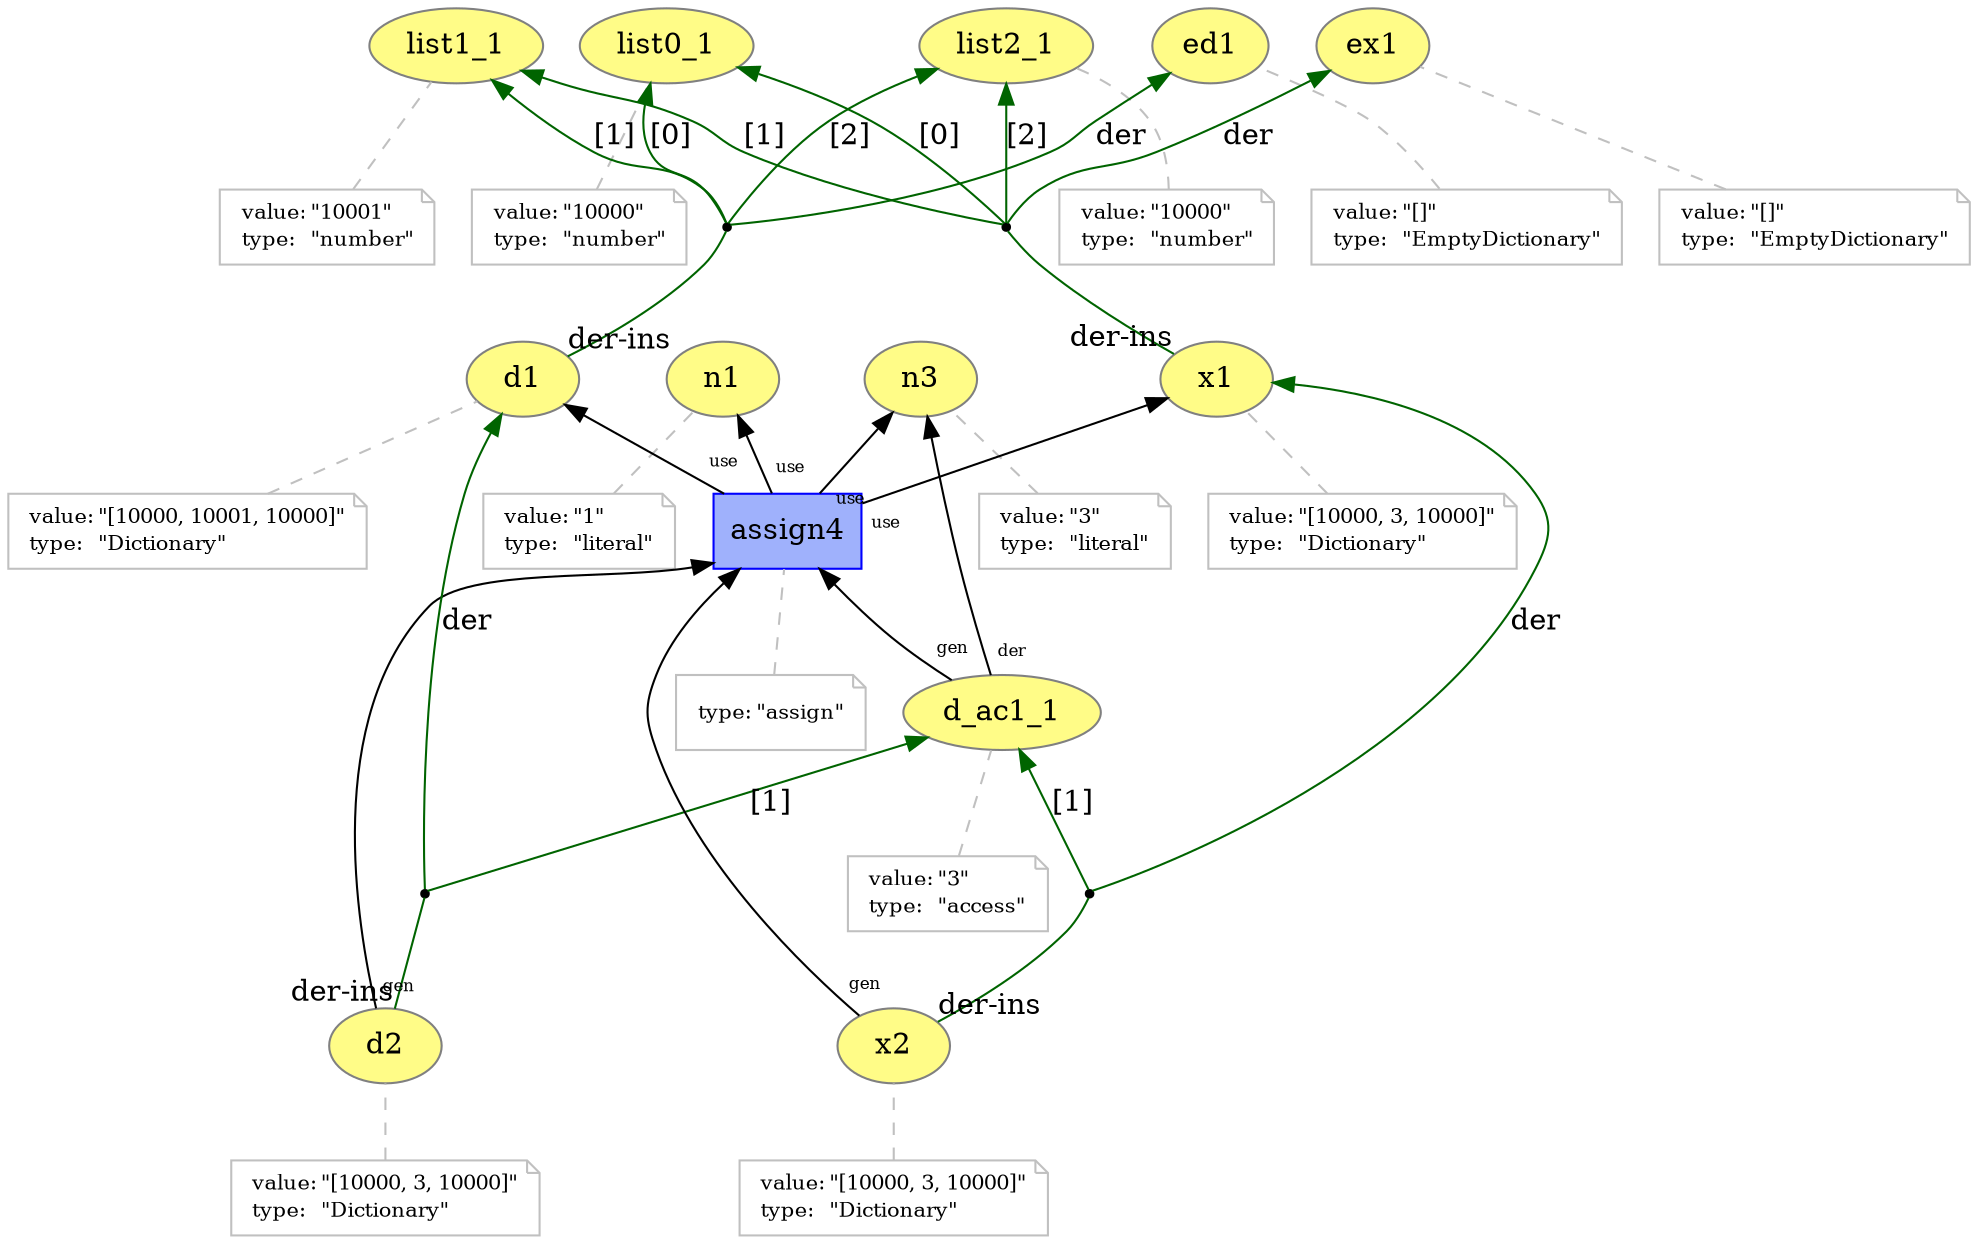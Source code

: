digraph "PROV" { size="16,12"; rankdir="BT";
"http://example.org/list0_1" [fillcolor="#FFFC87",color="#808080",style="filled",label="list0_1",URL="http://example.org/list0_1"]
"-attrs0" [color="gray",shape="note",fontsize="10",fontcolor="black",label=<<TABLE cellpadding="0" border="0">
	<TR>
	    <TD align="left">value:</TD>
	    <TD align="left">&quot;10000&quot;</TD>
	</TR>
	<TR>
	    <TD align="left">type:</TD>
	    <TD align="left">&quot;number&quot;</TD>
	</TR>
</TABLE>>]
"-attrs0" -> "http://example.org/list0_1" [color="gray",style="dashed",arrowhead="none"]
"http://example.org/list1_1" [fillcolor="#FFFC87",color="#808080",style="filled",label="list1_1",URL="http://example.org/list1_1"]
"-attrs1" [color="gray",shape="note",fontsize="10",fontcolor="black",label=<<TABLE cellpadding="0" border="0">
	<TR>
	    <TD align="left">value:</TD>
	    <TD align="left">&quot;10001&quot;</TD>
	</TR>
	<TR>
	    <TD align="left">type:</TD>
	    <TD align="left">&quot;number&quot;</TD>
	</TR>
</TABLE>>]
"-attrs1" -> "http://example.org/list1_1" [color="gray",style="dashed",arrowhead="none"]
"http://example.org/list2_1" [fillcolor="#FFFC87",color="#808080",style="filled",label="list2_1",URL="http://example.org/list2_1"]
"-attrs2" [color="gray",shape="note",fontsize="10",fontcolor="black",label=<<TABLE cellpadding="0" border="0">
	<TR>
	    <TD align="left">value:</TD>
	    <TD align="left">&quot;10000&quot;</TD>
	</TR>
	<TR>
	    <TD align="left">type:</TD>
	    <TD align="left">&quot;number&quot;</TD>
	</TR>
</TABLE>>]
"-attrs2" -> "http://example.org/list2_1" [color="gray",style="dashed",arrowhead="none"]
"http://example.org/ed1" [fillcolor="#FFFC87",color="#808080",style="filled",label="ed1",URL="http://example.org/ed1"]
"-attrs3" [color="gray",shape="note",fontsize="10",fontcolor="black",label=<<TABLE cellpadding="0" border="0">
	<TR>
	    <TD align="left">value:</TD>
	    <TD align="left">&quot;[]&quot;</TD>
	</TR>
	<TR>
	    <TD align="left">type:</TD>
	    <TD align="left">&quot;EmptyDictionary&quot;</TD>
	</TR>
</TABLE>>]
"-attrs3" -> "http://example.org/ed1" [color="gray",style="dashed",arrowhead="none"]
"http://example.org/d1" [fillcolor="#FFFC87",color="#808080",style="filled",label="d1",URL="http://example.org/d1"]
"-attrs4" [color="gray",shape="note",fontsize="10",fontcolor="black",label=<<TABLE cellpadding="0" border="0">
	<TR>
	    <TD align="left">value:</TD>
	    <TD align="left">&quot;[10000, 10001, 10000]&quot;</TD>
	</TR>
	<TR>
	    <TD align="left">type:</TD>
	    <TD align="left">&quot;Dictionary&quot;</TD>
	</TR>
</TABLE>>]
"-attrs4" -> "http://example.org/d1" [color="gray",style="dashed",arrowhead="none"]
"bn0" [shape="point",label=""]
"http://example.org/d1" -> "bn0" [arrowhead="none",taillabel="der-ins",color="darkgreen"]
"bn0" -> "http://example.org/ed1" [labelfontsize="8",labeldistance="1.5",color="darkgreen",labelangle="60.0",rotation="20",label="der"]
"bn0" -> "http://example.org/list0_1" [labelfontsize="8",labeldistance="1.5",color="darkgreen",labelangle="60.0",rotation="20",label="[0]"]
"bn0" -> "http://example.org/list1_1" [labelfontsize="8",labeldistance="1.5",color="darkgreen",labelangle="60.0",rotation="20",label="[1]"]
"bn0" -> "http://example.org/list2_1" [labelfontsize="8",labeldistance="1.5",color="darkgreen",labelangle="60.0",rotation="20",label="[2]"]
"http://example.org/ex1" [fillcolor="#FFFC87",color="#808080",style="filled",label="ex1",URL="http://example.org/ex1"]
"-attrs5" [color="gray",shape="note",fontsize="10",fontcolor="black",label=<<TABLE cellpadding="0" border="0">
	<TR>
	    <TD align="left">value:</TD>
	    <TD align="left">&quot;[]&quot;</TD>
	</TR>
	<TR>
	    <TD align="left">type:</TD>
	    <TD align="left">&quot;EmptyDictionary&quot;</TD>
	</TR>
</TABLE>>]
"-attrs5" -> "http://example.org/ex1" [color="gray",style="dashed",arrowhead="none"]
"http://example.org/x1" [fillcolor="#FFFC87",color="#808080",style="filled",label="x1",URL="http://example.org/x1"]
"-attrs6" [color="gray",shape="note",fontsize="10",fontcolor="black",label=<<TABLE cellpadding="0" border="0">
	<TR>
	    <TD align="left">value:</TD>
	    <TD align="left">&quot;[10000, 3, 10000]&quot;</TD>
	</TR>
	<TR>
	    <TD align="left">type:</TD>
	    <TD align="left">&quot;Dictionary&quot;</TD>
	</TR>
</TABLE>>]
"-attrs6" -> "http://example.org/x1" [color="gray",style="dashed",arrowhead="none"]
"bn1" [shape="point",label=""]
"http://example.org/x1" -> "bn1" [arrowhead="none",taillabel="der-ins",color="darkgreen"]
"bn1" -> "http://example.org/ex1" [labelfontsize="8",labeldistance="1.5",color="darkgreen",labelangle="60.0",rotation="20",label="der"]
"bn1" -> "http://example.org/list0_1" [labelfontsize="8",labeldistance="1.5",color="darkgreen",labelangle="60.0",rotation="20",label="[0]"]
"bn1" -> "http://example.org/list1_1" [labelfontsize="8",labeldistance="1.5",color="darkgreen",labelangle="60.0",rotation="20",label="[1]"]
"bn1" -> "http://example.org/list2_1" [labelfontsize="8",labeldistance="1.5",color="darkgreen",labelangle="60.0",rotation="20",label="[2]"]
"http://example.org/n1" [fillcolor="#FFFC87",color="#808080",style="filled",label="n1",URL="http://example.org/n1"]
"-attrs7" [color="gray",shape="note",fontsize="10",fontcolor="black",label=<<TABLE cellpadding="0" border="0">
	<TR>
	    <TD align="left">value:</TD>
	    <TD align="left">&quot;1&quot;</TD>
	</TR>
	<TR>
	    <TD align="left">type:</TD>
	    <TD align="left">&quot;literal&quot;</TD>
	</TR>
</TABLE>>]
"-attrs7" -> "http://example.org/n1" [color="gray",style="dashed",arrowhead="none"]
"http://example.org/n3" [fillcolor="#FFFC87",color="#808080",style="filled",label="n3",URL="http://example.org/n3"]
"-attrs8" [color="gray",shape="note",fontsize="10",fontcolor="black",label=<<TABLE cellpadding="0" border="0">
	<TR>
	    <TD align="left">value:</TD>
	    <TD align="left">&quot;3&quot;</TD>
	</TR>
	<TR>
	    <TD align="left">type:</TD>
	    <TD align="left">&quot;literal&quot;</TD>
	</TR>
</TABLE>>]
"-attrs8" -> "http://example.org/n3" [color="gray",style="dashed",arrowhead="none"]
"http://example.org/d_ac1_1" [fillcolor="#FFFC87",color="#808080",style="filled",label="d_ac1_1",URL="http://example.org/d_ac1_1"]
"-attrs9" [color="gray",shape="note",fontsize="10",fontcolor="black",label=<<TABLE cellpadding="0" border="0">
	<TR>
	    <TD align="left">value:</TD>
	    <TD align="left">&quot;3&quot;</TD>
	</TR>
	<TR>
	    <TD align="left">type:</TD>
	    <TD align="left">&quot;access&quot;</TD>
	</TR>
</TABLE>>]
"-attrs9" -> "http://example.org/d_ac1_1" [color="gray",style="dashed",arrowhead="none"]
"http://example.org/d2" [fillcolor="#FFFC87",color="#808080",style="filled",label="d2",URL="http://example.org/d2"]
"-attrs10" [color="gray",shape="note",fontsize="10",fontcolor="black",label=<<TABLE cellpadding="0" border="0">
	<TR>
	    <TD align="left">value:</TD>
	    <TD align="left">&quot;[10000, 3, 10000]&quot;</TD>
	</TR>
	<TR>
	    <TD align="left">type:</TD>
	    <TD align="left">&quot;Dictionary&quot;</TD>
	</TR>
</TABLE>>]
"-attrs10" -> "http://example.org/d2" [color="gray",style="dashed",arrowhead="none"]
"bn2" [shape="point",label=""]
"http://example.org/d2" -> "bn2" [arrowhead="none",taillabel="der-ins",color="darkgreen"]
"bn2" -> "http://example.org/d1" [labelfontsize="8",labeldistance="1.5",color="darkgreen",labelangle="60.0",rotation="20",label="der"]
"bn2" -> "http://example.org/d_ac1_1" [labelfontsize="8",labeldistance="1.5",color="darkgreen",labelangle="60.0",rotation="20",label="[1]"]
"http://example.org/x2" [fillcolor="#FFFC87",color="#808080",style="filled",label="x2",URL="http://example.org/x2"]
"-attrs11" [color="gray",shape="note",fontsize="10",fontcolor="black",label=<<TABLE cellpadding="0" border="0">
	<TR>
	    <TD align="left">value:</TD>
	    <TD align="left">&quot;[10000, 3, 10000]&quot;</TD>
	</TR>
	<TR>
	    <TD align="left">type:</TD>
	    <TD align="left">&quot;Dictionary&quot;</TD>
	</TR>
</TABLE>>]
"-attrs11" -> "http://example.org/x2" [color="gray",style="dashed",arrowhead="none"]
"bn3" [shape="point",label=""]
"http://example.org/x2" -> "bn3" [arrowhead="none",taillabel="der-ins",color="darkgreen"]
"bn3" -> "http://example.org/x1" [labelfontsize="8",labeldistance="1.5",color="darkgreen",labelangle="60.0",rotation="20",label="der"]
"bn3" -> "http://example.org/d_ac1_1" [labelfontsize="8",labeldistance="1.5",color="darkgreen",labelangle="60.0",rotation="20",label="[1]"]
"http://example.org/assign4" [fillcolor="#9FB1FC",color="#0000FF",shape="polygon",sides="4",style="filled",label="assign4",URL="http://example.org/assign4"]
"-attrs12" [color="gray",shape="note",fontsize="10",fontcolor="black",label=<<TABLE cellpadding="0" border="0">
	<TR>
	    <TD align="left">type:</TD>
	    <TD align="left">&quot;assign&quot;</TD>
	</TR>
</TABLE>>]
"-attrs12" -> "http://example.org/assign4" [color="gray",style="dashed",arrowhead="none"]
"http://example.org/assign4" -> "http://example.org/d1" [labelfontsize="8",labeldistance="1.5",labelangle="60.0",rotation="20",taillabel="use"]
"http://example.org/assign4" -> "http://example.org/x1" [labelfontsize="8",labeldistance="1.5",labelangle="60.0",rotation="20",taillabel="use"]
"http://example.org/assign4" -> "http://example.org/n1" [labelfontsize="8",labeldistance="1.5",labelangle="60.0",rotation="20",taillabel="use"]
"http://example.org/assign4" -> "http://example.org/n3" [labelfontsize="8",labeldistance="1.5",labelangle="60.0",rotation="20",taillabel="use"]
"http://example.org/d_ac1_1" -> "http://example.org/assign4" [labelfontsize="8",labeldistance="1.5",labelangle="60.0",rotation="20",taillabel="gen"]
"http://example.org/d2" -> "http://example.org/assign4" [labelfontsize="8",labeldistance="1.5",labelangle="60.0",rotation="20",taillabel="gen"]
"http://example.org/x2" -> "http://example.org/assign4" [labelfontsize="8",labeldistance="1.5",labelangle="60.0",rotation="20",taillabel="gen"]
"http://example.org/d_ac1_1" -> "http://example.org/n3" [labelfontsize="8",labeldistance="1.5",labelangle="60.0",rotation="20",taillabel="der"]
}